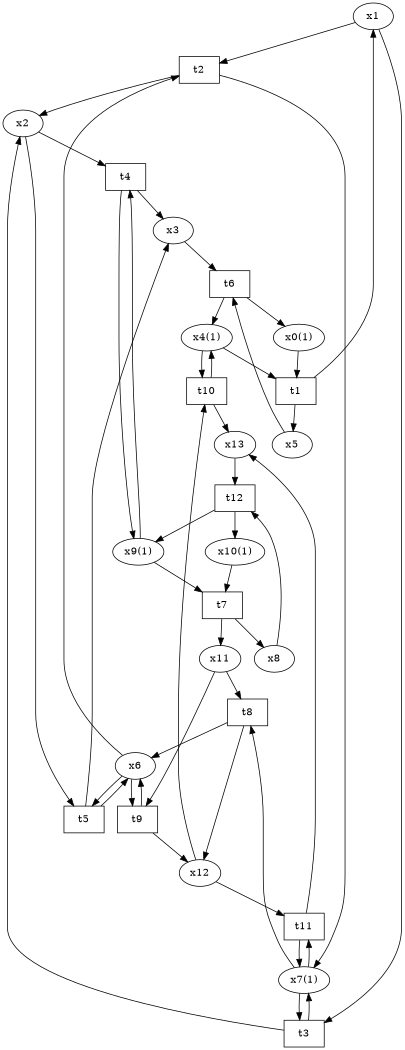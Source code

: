 digraph petrinet {
size="7,7"
x1 [label="x1"] ;
x2 [label="x2"] ;
x3 [label="x3"] ;
x5 [label="x5"] ;
x0 [label="x0(1)"] ;
x11 [label="x11"] ;
x6 [label="x6"] ;
x4 [label="x4(1)"] ;
x12 [label="x12"] ;
x7 [label="x7(1)"] ;
x8 [label="x8"] ;
x13 [label="x13"] ;
x9 [label="x9(1)"] ;
x10 [label="x10(1)"] ;
t1 [label="t1", shape=box] ;
x0 -> t1;
x4 -> t1;
t1 -> x1;
t1 -> x5;
t2 [label="t2", shape=box] ;
x1 -> t2;
x6 -> t2;
t2 -> x2;
t2 -> x7;
t3 [label="t3", shape=box] ;
x1 -> t3;
x7 -> t3;
t3 -> x7;
t3 -> x2;
t4 [label="t4", shape=box] ;
x2 -> t4;
x9 -> t4;
t4 -> x9;
t4 -> x3;
t5 [label="t5", shape=box] ;
x2 -> t5;
x6 -> t5;
t5 -> x6;
t5 -> x3;
t6 [label="t6", shape=box] ;
x3 -> t6;
x5 -> t6;
t6 -> x0;
t6 -> x4;
t7 [label="t7", shape=box] ;
x9 -> t7;
x10 -> t7;
t7 -> x8;
t7 -> x11;
t8 [label="t8", shape=box] ;
x7 -> t8;
x11 -> t8;
t8 -> x6;
t8 -> x12;
t9 [label="t9", shape=box] ;
x6 -> t9;
x11 -> t9;
t9 -> x6;
t9 -> x12;
t10 [label="t10", shape=box] ;
x4 -> t10;
x12 -> t10;
t10 -> x4;
t10 -> x13;
t11 [label="t11", shape=box] ;
x7 -> t11;
x12 -> t11;
t11 -> x7;
t11 -> x13;
t12 [label="t12", shape=box] ;
x8 -> t12;
x13 -> t12;
t12 -> x9;
t12 -> x10;
}
